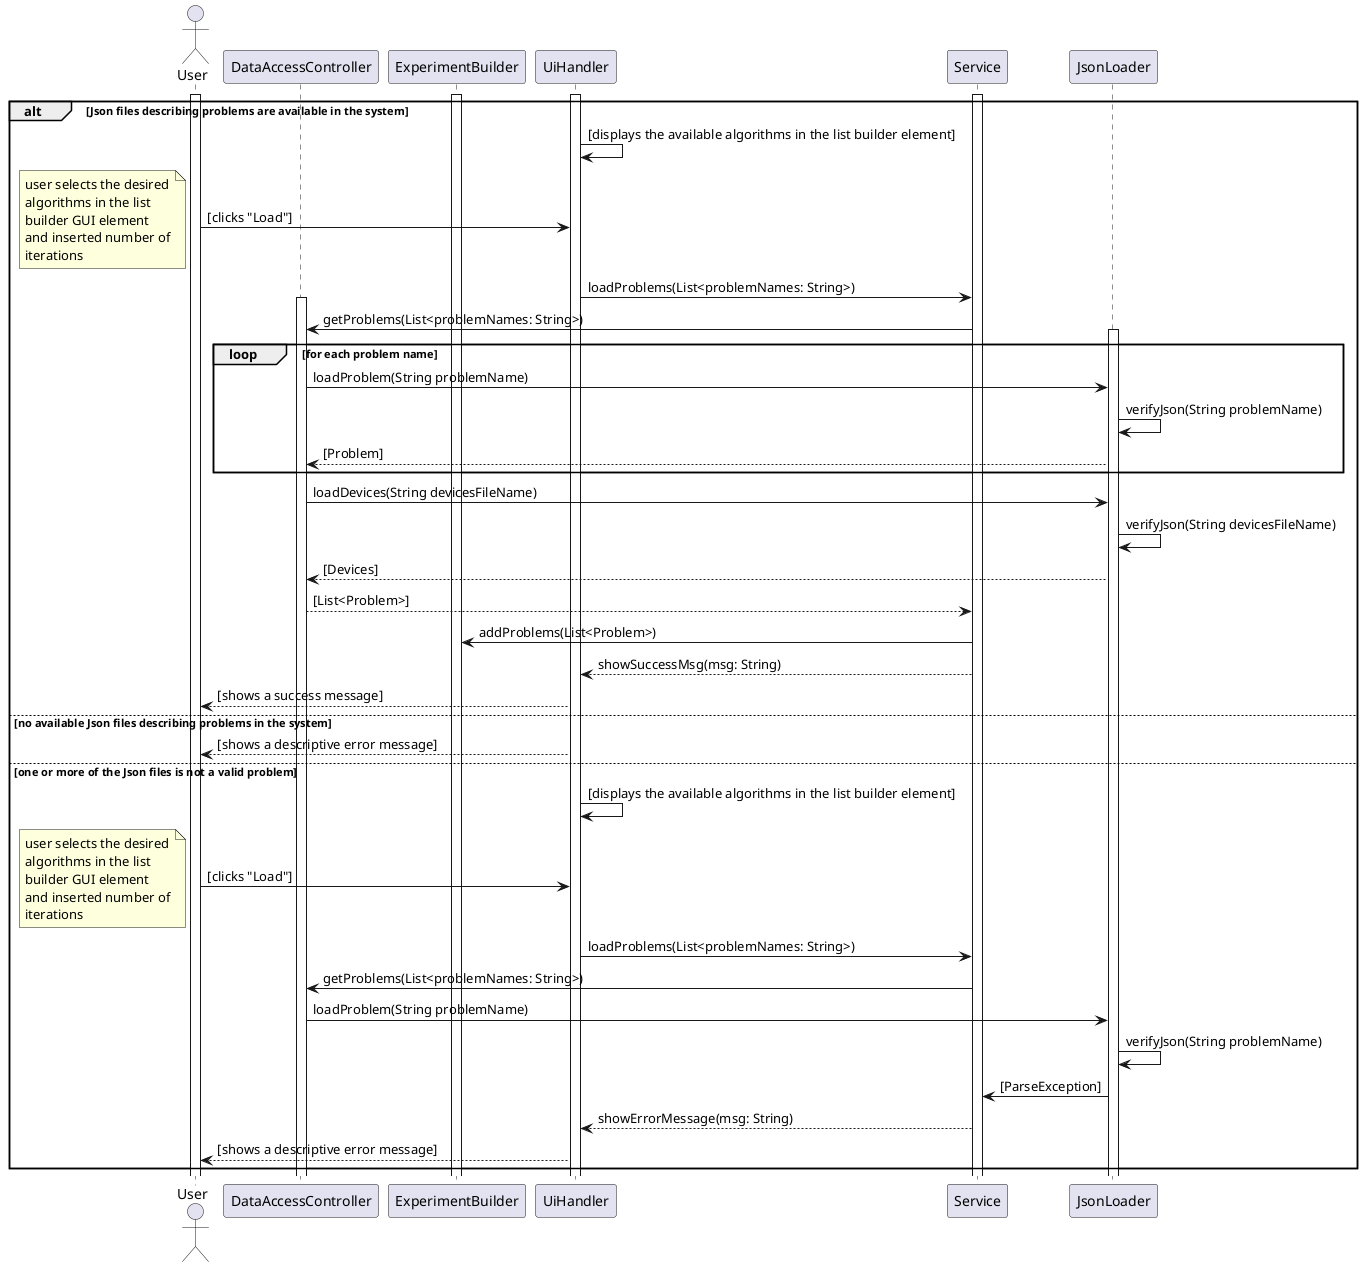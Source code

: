 @startuml
actor User as u
participant DataAccessController as DAC
participant ExperimentBuilder as EB

activate u
activate UiHandler
activate Service
activate EB



alt Json files describing problems are available in the system

    UiHandler -> UiHandler : [displays the available algorithms in the list builder element]
    u -> UiHandler : [clicks "Load"]
    note left
        user selects the desired
        algorithms in the list
        builder GUI element
        and inserted number of
        iterations
    end note

    UiHandler -> Service : loadProblems(List<problemNames: String>)

    activate DAC
    Service -> DAC : getProblems(List<problemNames: String>)

    loop for each problem name
        activate JsonLoader
        DAC -> JsonLoader : loadProblem(String problemName)
        JsonLoader -> JsonLoader : verifyJson(String problemName)
        JsonLoader --> DAC : [Problem]
    end

    DAC -> JsonLoader : loadDevices(String devicesFileName)
    JsonLoader -> JsonLoader : verifyJson(String devicesFileName)
    JsonLoader --> DAC : [Devices]

    DAC -->Service : [List<Problem>]
    Service -> EB : addProblems(List<Problem>)
    Service --> UiHandler : showSuccessMsg(msg: String)
    UiHandler --> u : [shows a success message]

else no available Json files describing problems in the system

    UiHandler --> u : [shows a descriptive error message]

else one or more of the Json files is not a valid problem

    UiHandler -> UiHandler : [displays the available algorithms in the list builder element]
    u -> UiHandler : [clicks "Load"]
    note left
        user selects the desired
        algorithms in the list
        builder GUI element
        and inserted number of
        iterations
    end note

    UiHandler -> Service : loadProblems(List<problemNames: String>)

    Service -> DAC : getProblems(List<problemNames: String>)

    DAC -> JsonLoader : loadProblem(String problemName)
    JsonLoader -> JsonLoader : verifyJson(String problemName)
    JsonLoader -> Service : [ParseException]
    Service --> UiHandler : showErrorMessage(msg: String)
    UiHandler --> u : [shows a descriptive error message]
end



@enduml